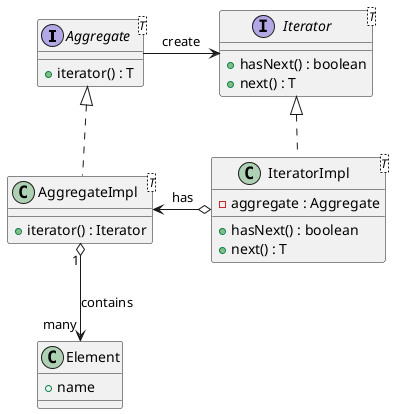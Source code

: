 @startuml

interface Aggregate<T> {
	+ iterator() : T
}
interface Iterator<T> {
	+ hasNext() : boolean
	+ next() : T
}
class AggregateImpl<T> {
	+ iterator() : Iterator
}
class IteratorImpl<T> {
	- aggregate : Aggregate

	+ hasNext() : boolean
	+ next() : T
}
class Element {
	+ name
}


Aggregate -> Iterator : create

Aggregate <|.. AggregateImpl
Iterator <|.. IteratorImpl

AggregateImpl <-o IteratorImpl : has
AggregateImpl "1" o--> "many" Element : contains
@enduml